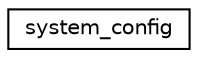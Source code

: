 digraph "Graphical Class Hierarchy"
{
 // LATEX_PDF_SIZE
  edge [fontname="Helvetica",fontsize="10",labelfontname="Helvetica",labelfontsize="10"];
  node [fontname="Helvetica",fontsize="10",shape=record];
  rankdir="LR";
  Node0 [label="system_config",height=0.2,width=0.4,color="black", fillcolor="white", style="filled",URL="$classsystem__config.html",tooltip="A class to manage objects that should be setup by reading a TOML configuration file."];
}

